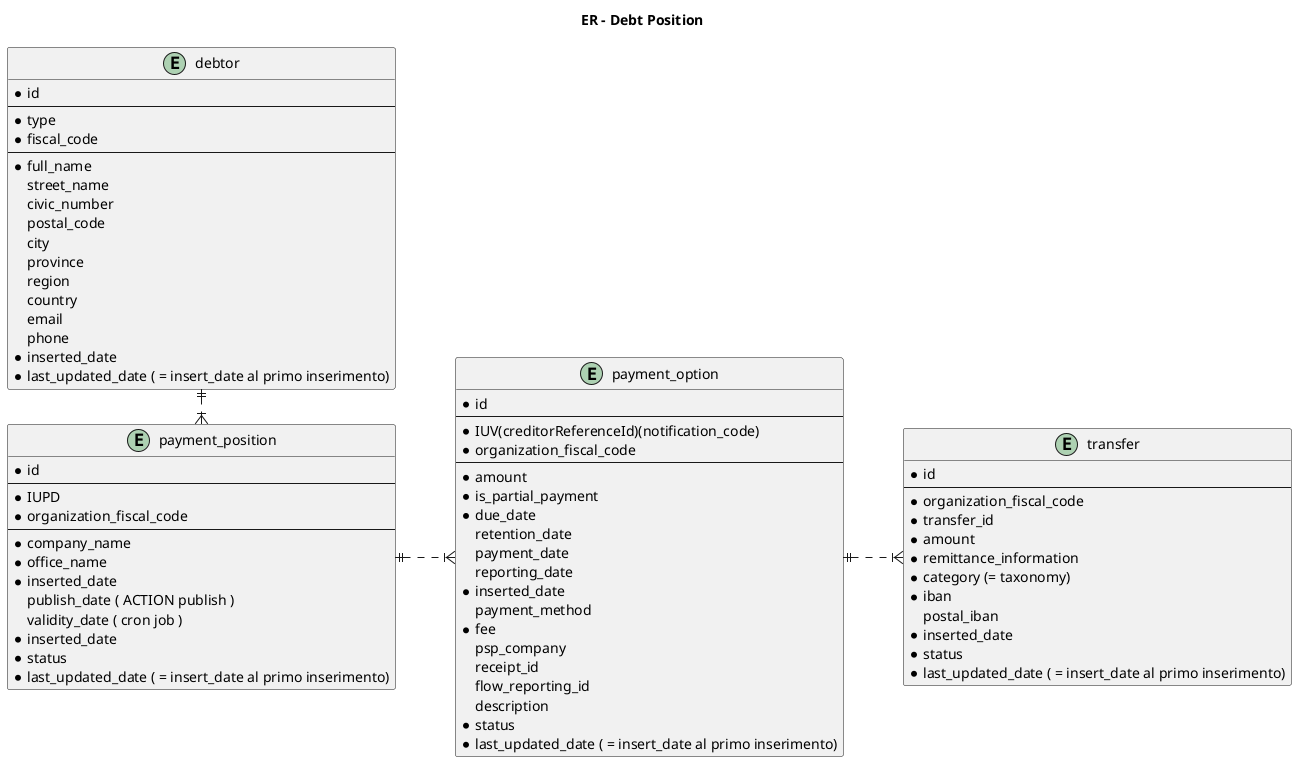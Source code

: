 @startuml ER-debtPosition
left to right direction

title ER - Debt Position

entity debtor {
  * id
  --
  * type
  * fiscal_code
  --
  * full_name
  street_name
  civic_number
  postal_code
  city
  province
  region
  country
  email
  phone
  * inserted_date
  * last_updated_date ( = insert_date al primo inserimento)
}


entity payment_position {
  * id
  --
  * IUPD
  * organization_fiscal_code
  --
  * company_name
  * office_name
  * inserted_date 
    publish_date ( ACTION publish )
    validity_date ( cron job )
  * inserted_date 
  * status 
  * last_updated_date ( = insert_date al primo inserimento)
}


entity payment_option {
  * id
  --
  * IUV(creditorReferenceId)(notification_code)
  * organization_fiscal_code
  --
  * amount
  * is_partial_payment
  * due_date
    retention_date
    payment_date
    reporting_date
  * inserted_date
    payment_method
  * fee
    psp_company
    receipt_id
    flow_reporting_id
    description
  * status
  * last_updated_date ( = insert_date al primo inserimento)
}


entity transfer {
  * id
  --
  * organization_fiscal_code
  * transfer_id
  * amount
  * remittance_information
  * category (= taxonomy)
  * iban
    postal_iban
  * inserted_date
  * status
  * last_updated_date ( = insert_date al primo inserimento) 
}

debtor ||.|{ payment_position
payment_position ||..|{ payment_option
payment_option ||..|{ transfer
@enduml